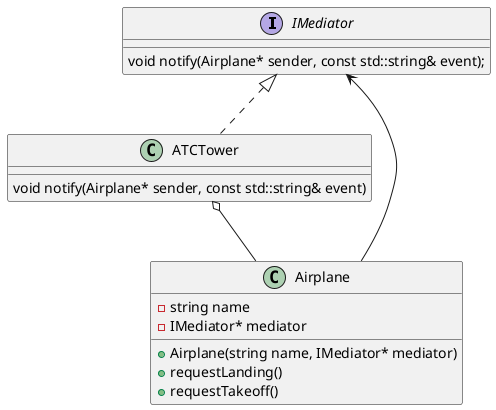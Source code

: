 @startuml
interface IMediator {
    void notify(Airplane* sender, const std::string& event);
}

class ATCTower implements IMediator {
    void notify(Airplane* sender, const std::string& event)
}

class Airplane {
    - string name
    - IMediator* mediator
    + Airplane(string name, IMediator* mediator)
    + requestLanding()
    + requestTakeoff()
}

ATCTower o-- Airplane
Airplane --> IMediator

@enduml

